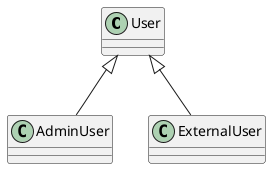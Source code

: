 @startuml mixin-diamond-1

class User {
}

class AdminUser extends User {
	
}

class ExternalUser extends User {
	
}


@enduml

@startuml mixin-diamond-2

class User {
	
}

interface Admin {
	
}

class AdminUser extends User implements Admin {
	
}

class ExternalUser extends User {
	
}

class ExternalAdminUser extends ExternalUser implements Admin {
	
}

@enduml
